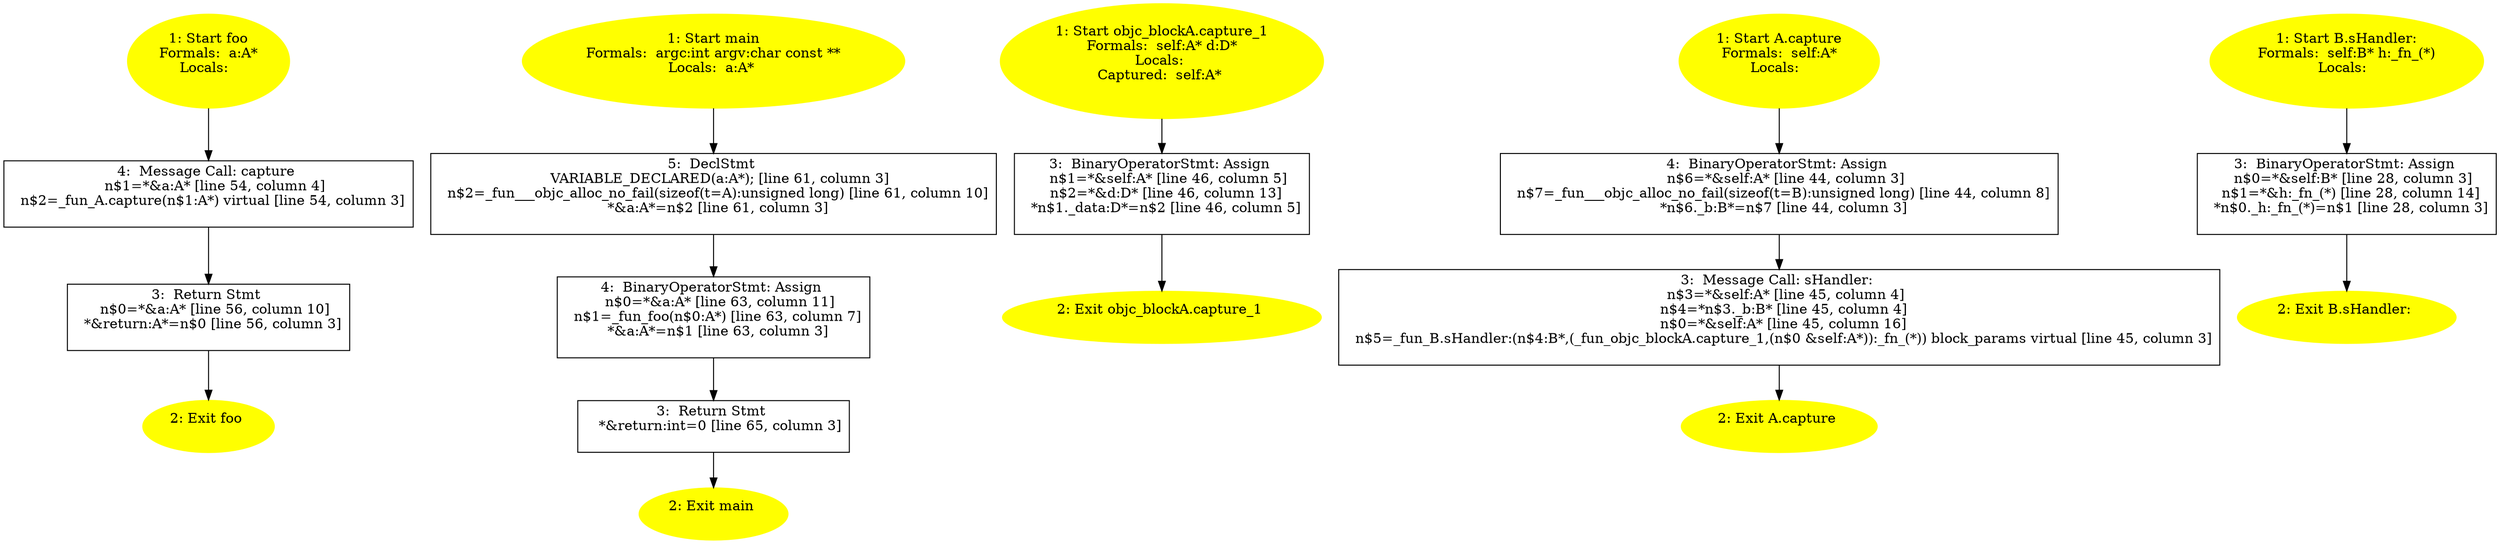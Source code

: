 /* @generated */
digraph cfg {
"foo.acbd18db4cc2f85cedef654fccc4a4d8_1" [label="1: Start foo\nFormals:  a:A*\nLocals:  \n  " color=yellow style=filled]
	

	 "foo.acbd18db4cc2f85cedef654fccc4a4d8_1" -> "foo.acbd18db4cc2f85cedef654fccc4a4d8_4" ;
"foo.acbd18db4cc2f85cedef654fccc4a4d8_2" [label="2: Exit foo \n  " color=yellow style=filled]
	

"foo.acbd18db4cc2f85cedef654fccc4a4d8_3" [label="3:  Return Stmt \n   n$0=*&a:A* [line 56, column 10]\n  *&return:A*=n$0 [line 56, column 3]\n " shape="box"]
	

	 "foo.acbd18db4cc2f85cedef654fccc4a4d8_3" -> "foo.acbd18db4cc2f85cedef654fccc4a4d8_2" ;
"foo.acbd18db4cc2f85cedef654fccc4a4d8_4" [label="4:  Message Call: capture \n   n$1=*&a:A* [line 54, column 4]\n  n$2=_fun_A.capture(n$1:A*) virtual [line 54, column 3]\n " shape="box"]
	

	 "foo.acbd18db4cc2f85cedef654fccc4a4d8_4" -> "foo.acbd18db4cc2f85cedef654fccc4a4d8_3" ;
"main.fad58de7366495db4650cfefac2fcd61_1" [label="1: Start main\nFormals:  argc:int argv:char const **\nLocals:  a:A* \n  " color=yellow style=filled]
	

	 "main.fad58de7366495db4650cfefac2fcd61_1" -> "main.fad58de7366495db4650cfefac2fcd61_5" ;
"main.fad58de7366495db4650cfefac2fcd61_2" [label="2: Exit main \n  " color=yellow style=filled]
	

"main.fad58de7366495db4650cfefac2fcd61_3" [label="3:  Return Stmt \n   *&return:int=0 [line 65, column 3]\n " shape="box"]
	

	 "main.fad58de7366495db4650cfefac2fcd61_3" -> "main.fad58de7366495db4650cfefac2fcd61_2" ;
"main.fad58de7366495db4650cfefac2fcd61_4" [label="4:  BinaryOperatorStmt: Assign \n   n$0=*&a:A* [line 63, column 11]\n  n$1=_fun_foo(n$0:A*) [line 63, column 7]\n  *&a:A*=n$1 [line 63, column 3]\n " shape="box"]
	

	 "main.fad58de7366495db4650cfefac2fcd61_4" -> "main.fad58de7366495db4650cfefac2fcd61_3" ;
"main.fad58de7366495db4650cfefac2fcd61_5" [label="5:  DeclStmt \n   VARIABLE_DECLARED(a:A*); [line 61, column 3]\n  n$2=_fun___objc_alloc_no_fail(sizeof(t=A):unsigned long) [line 61, column 10]\n  *&a:A*=n$2 [line 61, column 3]\n " shape="box"]
	

	 "main.fad58de7366495db4650cfefac2fcd61_5" -> "main.fad58de7366495db4650cfefac2fcd61_4" ;
"objc_blockA.capture_1(class A,class D).8e9a52049a11f3e729d697583cda7110_1" [label="1: Start objc_blockA.capture_1\nFormals:  self:A* d:D*\nLocals: \nCaptured:  self:A* \n  " color=yellow style=filled]
	

	 "objc_blockA.capture_1(class A,class D).8e9a52049a11f3e729d697583cda7110_1" -> "objc_blockA.capture_1(class A,class D).8e9a52049a11f3e729d697583cda7110_3" ;
"objc_blockA.capture_1(class A,class D).8e9a52049a11f3e729d697583cda7110_2" [label="2: Exit objc_blockA.capture_1 \n  " color=yellow style=filled]
	

"objc_blockA.capture_1(class A,class D).8e9a52049a11f3e729d697583cda7110_3" [label="3:  BinaryOperatorStmt: Assign \n   n$1=*&self:A* [line 46, column 5]\n  n$2=*&d:D* [line 46, column 13]\n  *n$1._data:D*=n$2 [line 46, column 5]\n " shape="box"]
	

	 "objc_blockA.capture_1(class A,class D).8e9a52049a11f3e729d697583cda7110_3" -> "objc_blockA.capture_1(class A,class D).8e9a52049a11f3e729d697583cda7110_2" ;
"capture#A#instance.d411336575e4bf632a1828f5f5979726_1" [label="1: Start A.capture\nFormals:  self:A*\nLocals:  \n  " color=yellow style=filled]
	

	 "capture#A#instance.d411336575e4bf632a1828f5f5979726_1" -> "capture#A#instance.d411336575e4bf632a1828f5f5979726_4" ;
"capture#A#instance.d411336575e4bf632a1828f5f5979726_2" [label="2: Exit A.capture \n  " color=yellow style=filled]
	

"capture#A#instance.d411336575e4bf632a1828f5f5979726_3" [label="3:  Message Call: sHandler: \n   n$3=*&self:A* [line 45, column 4]\n  n$4=*n$3._b:B* [line 45, column 4]\n  n$0=*&self:A* [line 45, column 16]\n  n$5=_fun_B.sHandler:(n$4:B*,(_fun_objc_blockA.capture_1,(n$0 &self:A*)):_fn_(*)) block_params virtual [line 45, column 3]\n " shape="box"]
	

	 "capture#A#instance.d411336575e4bf632a1828f5f5979726_3" -> "capture#A#instance.d411336575e4bf632a1828f5f5979726_2" ;
"capture#A#instance.d411336575e4bf632a1828f5f5979726_4" [label="4:  BinaryOperatorStmt: Assign \n   n$6=*&self:A* [line 44, column 3]\n  n$7=_fun___objc_alloc_no_fail(sizeof(t=B):unsigned long) [line 44, column 8]\n  *n$6._b:B*=n$7 [line 44, column 3]\n " shape="box"]
	

	 "capture#A#instance.d411336575e4bf632a1828f5f5979726_4" -> "capture#A#instance.d411336575e4bf632a1828f5f5979726_3" ;
"sHandler:#B#instance.590685250eb38eaab242405cd45c572b_1" [label="1: Start B.sHandler:\nFormals:  self:B* h:_fn_(*)\nLocals:  \n  " color=yellow style=filled]
	

	 "sHandler:#B#instance.590685250eb38eaab242405cd45c572b_1" -> "sHandler:#B#instance.590685250eb38eaab242405cd45c572b_3" ;
"sHandler:#B#instance.590685250eb38eaab242405cd45c572b_2" [label="2: Exit B.sHandler: \n  " color=yellow style=filled]
	

"sHandler:#B#instance.590685250eb38eaab242405cd45c572b_3" [label="3:  BinaryOperatorStmt: Assign \n   n$0=*&self:B* [line 28, column 3]\n  n$1=*&h:_fn_(*) [line 28, column 14]\n  *n$0._h:_fn_(*)=n$1 [line 28, column 3]\n " shape="box"]
	

	 "sHandler:#B#instance.590685250eb38eaab242405cd45c572b_3" -> "sHandler:#B#instance.590685250eb38eaab242405cd45c572b_2" ;
}
